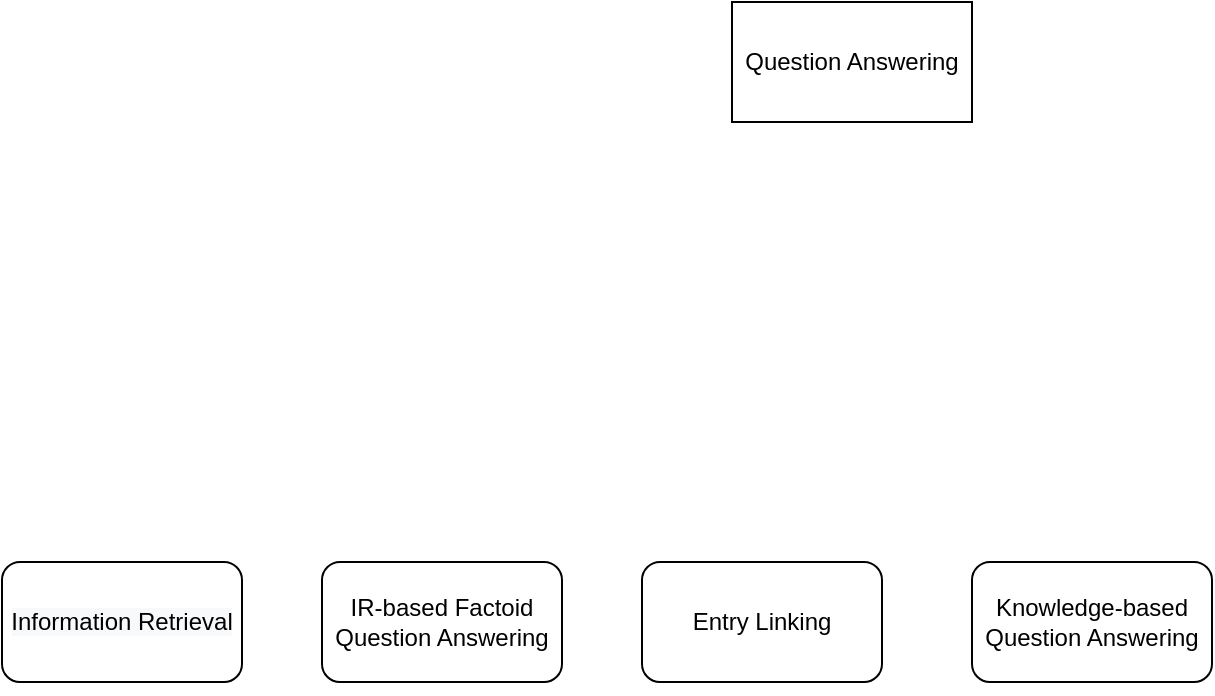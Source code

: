 <mxfile version="16.6.6" type="github">
  <diagram id="0hs_kT0G5cQIcwTeb7J4" name="Page-1">
    <mxGraphModel dx="1038" dy="579" grid="1" gridSize="10" guides="1" tooltips="1" connect="1" arrows="1" fold="1" page="1" pageScale="1" pageWidth="850" pageHeight="1100" math="0" shadow="0">
      <root>
        <mxCell id="0" />
        <mxCell id="1" parent="0" />
        <mxCell id="ycT3Fkz_EtmNcjNLtHN6-1" value="Question Answering" style="rounded=0;whiteSpace=wrap;html=1;" vertex="1" parent="1">
          <mxGeometry x="365" y="40" width="120" height="60" as="geometry" />
        </mxCell>
        <mxCell id="ycT3Fkz_EtmNcjNLtHN6-4" value="&#xa;&#xa;&lt;span style=&quot;color: rgb(0, 0, 0); font-family: helvetica; font-size: 12px; font-style: normal; font-weight: 400; letter-spacing: normal; text-align: center; text-indent: 0px; text-transform: none; word-spacing: 0px; background-color: rgb(248, 249, 250); display: inline; float: none;&quot;&gt;Information Retrieval&lt;/span&gt;&#xa;&#xa;" style="rounded=1;whiteSpace=wrap;html=1;" vertex="1" parent="1">
          <mxGeometry y="320" width="120" height="60" as="geometry" />
        </mxCell>
        <mxCell id="ycT3Fkz_EtmNcjNLtHN6-5" value="&lt;span&gt;IR-based Factoid Question Answering&lt;/span&gt;" style="rounded=1;whiteSpace=wrap;html=1;" vertex="1" parent="1">
          <mxGeometry x="160" y="320" width="120" height="60" as="geometry" />
        </mxCell>
        <mxCell id="ycT3Fkz_EtmNcjNLtHN6-6" value="Entry Linking" style="rounded=1;whiteSpace=wrap;html=1;" vertex="1" parent="1">
          <mxGeometry x="320" y="320" width="120" height="60" as="geometry" />
        </mxCell>
        <mxCell id="ycT3Fkz_EtmNcjNLtHN6-7" value="&lt;div&gt;Knowledge-based Question Answering&lt;/div&gt;" style="rounded=1;whiteSpace=wrap;html=1;" vertex="1" parent="1">
          <mxGeometry x="485" y="320" width="120" height="60" as="geometry" />
        </mxCell>
      </root>
    </mxGraphModel>
  </diagram>
</mxfile>
